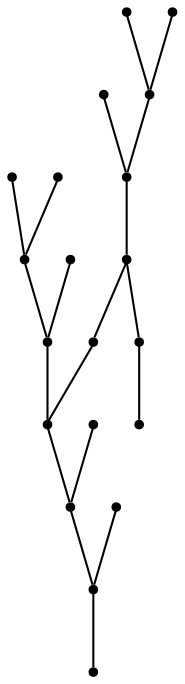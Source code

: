 graph {
  node [shape=point,comment="{\"directed\":false,\"doi\":\"10.1007/978-3-031-22203-0_17\",\"figure\":\"4 (2)\"}"]

  v0 [pos="1511.303252712527,482.93778686248237"]
  v1 [pos="1426.8730952299588,516.4843357167092"]
  v2 [pos="1511.303252712527,415.8029756632516"]
  v3 [pos="1426.8730952299588,382.21471331824756"]
  v4 [pos="1511.303252712527,550.0725980617132"]
  v5 [pos="1342.4013509222161,516.4843357167092"]
  v6 [pos="1511.303252712527,348.6679101134672"]
  v7 [pos="1300.186272180932,449.34952451747836"]
  v8 [pos="1342.4430649242258,315.1213612592404"]
  v9 [pos="1342.4013509222161,382.21471331824756"]
  v10 [pos="1342.4430649242258,583.6608604067171"]
  v11 [pos="1215.7561146983637,449.34952451747836"]
  v12 [pos="1173.541163133915,516.4843357167092"]
  v13 [pos="1258.0546214436674,449.34952451747836"]
  v14 [pos="1089.1110056513469,516.4843357167092"]
  v15 [pos="1173.541163133915,315.1213612592404"]
  v16 [pos="1173.541163133915,382.21471331824756"]
  v17 [pos="1089.069291649337,382.21471331824756"]
  v18 [pos="1004.6809117571962,348.6679101134672"]
  v19 [pos="1004.6391977551864,415.8029756632516"]

  v0 -- v1 [id="-1",pos="1511.303252712527,482.93778686248237 1426.8730952299588,516.4843357167092 1426.8730952299588,516.4843357167092 1426.8730952299588,516.4843357167092"]
  v2 -- v3 [id="-2",pos="1511.303252712527,415.8029756632516 1426.8730952299588,382.21471331824756 1426.8730952299588,382.21471331824756 1426.8730952299588,382.21471331824756"]
  v4 -- v1 [id="-3",pos="1511.303252712527,550.0725980617132 1426.8730952299588,516.4843357167092 1426.8730952299588,516.4843357167092 1426.8730952299588,516.4843357167092"]
  v1 -- v5 [id="-4",pos="1426.8730952299588,516.4843357167092 1342.4013509222161,516.4843357167092 1342.4013509222161,516.4843357167092 1342.4013509222161,516.4843357167092"]
  v3 -- v6 [id="-5",pos="1426.8730952299588,382.21471331824756 1511.303252712527,348.6679101134672 1511.303252712527,348.6679101134672 1511.303252712527,348.6679101134672"]
  v5 -- v7 [id="-6",pos="1342.4013509222161,516.4843357167092 1300.186272180932,449.34952451747836 1300.186272180932,449.34952451747836 1300.186272180932,449.34952451747836"]
  v8 -- v9 [id="-7",pos="1342.4430649242258,315.1213612592404 1342.4013509222161,382.21471331824756 1342.4013509222161,382.21471331824756 1342.4013509222161,382.21471331824756"]
  v9 -- v3 [id="-8",pos="1342.4013509222161,382.21471331824756 1426.8730952299588,382.21471331824756 1426.8730952299588,382.21471331824756 1426.8730952299588,382.21471331824756"]
  v10 -- v5 [id="-9",pos="1342.4430649242258,583.6608604067171 1342.4013509222161,516.4843357167092 1342.4013509222161,516.4843357167092 1342.4013509222161,516.4843357167092"]
  v7 -- v9 [id="-10",pos="1300.186272180932,449.34952451747836 1342.4013509222161,382.21471331824756 1342.4013509222161,382.21471331824756 1342.4013509222161,382.21471331824756"]
  v11 -- v12 [id="-11",pos="1215.7561146983637,449.34952451747836 1173.541163133915,516.4843357167092 1173.541163133915,516.4843357167092 1173.541163133915,516.4843357167092"]
  v13 -- v7 [id="-12",pos="1258.0546214436674,449.34952451747836 1300.186272180932,449.34952451747836 1300.186272180932,449.34952451747836 1300.186272180932,449.34952451747836"]
  v11 -- v13 [id="-13",pos="1215.7561146983637,449.34952451747836 1258.0546214436674,449.34952451747836 1258.0546214436674,449.34952451747836 1258.0546214436674,449.34952451747836"]
  v12 -- v14 [id="-15",pos="1173.541163133915,516.4843357167092 1089.1110056513469,516.4843357167092 1089.1110056513469,516.4843357167092 1089.1110056513469,516.4843357167092"]
  v15 -- v16 [id="-17",pos="1173.541163133915,315.1213612592404 1173.541163133915,382.21471331824756 1173.541163133915,382.21471331824756 1173.541163133915,382.21471331824756"]
  v16 -- v11 [id="-18",pos="1173.541163133915,382.21471331824756 1215.7561146983637,449.34952451747836 1215.7561146983637,449.34952451747836 1215.7561146983637,449.34952451747836"]
  v17 -- v16 [id="-20",pos="1089.069291649337,382.21471331824756 1173.541163133915,382.21471331824756 1173.541163133915,382.21471331824756 1173.541163133915,382.21471331824756"]
  v18 -- v17 [id="-22",pos="1004.6809117571962,348.6679101134672 1089.069291649337,382.21471331824756 1089.069291649337,382.21471331824756 1089.069291649337,382.21471331824756"]
  v19 -- v17 [id="-23",pos="1004.6391977551864,415.8029756632516 1089.069291649337,382.21471331824756 1089.069291649337,382.21471331824756 1089.069291649337,382.21471331824756"]
}